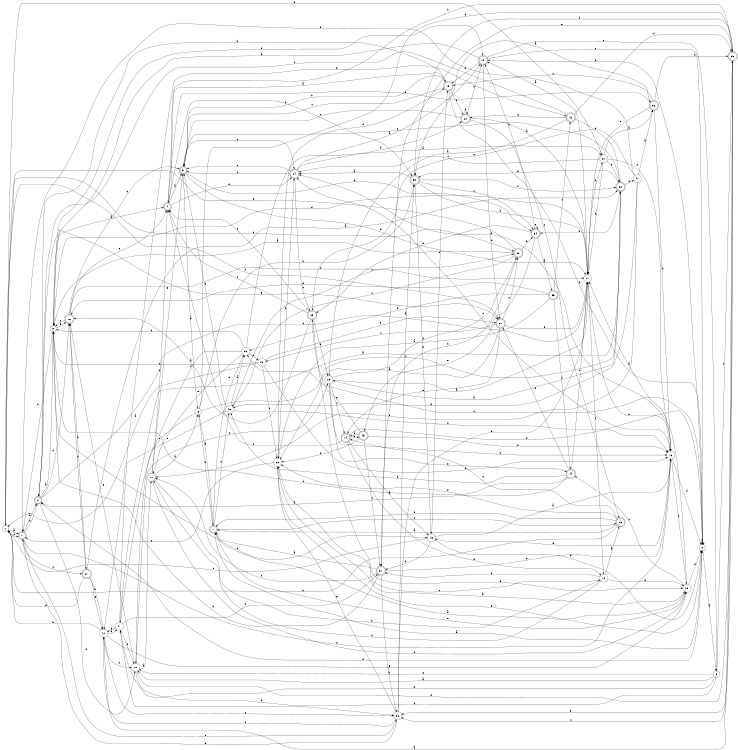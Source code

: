 digraph n39_3 {
__start0 [label="" shape="none"];

rankdir=LR;
size="8,5";

s0 [style="filled", color="black", fillcolor="white" shape="circle", label="0"];
s1 [style="rounded,filled", color="black", fillcolor="white" shape="doublecircle", label="1"];
s2 [style="rounded,filled", color="black", fillcolor="white" shape="doublecircle", label="2"];
s3 [style="filled", color="black", fillcolor="white" shape="circle", label="3"];
s4 [style="rounded,filled", color="black", fillcolor="white" shape="doublecircle", label="4"];
s5 [style="rounded,filled", color="black", fillcolor="white" shape="doublecircle", label="5"];
s6 [style="filled", color="black", fillcolor="white" shape="circle", label="6"];
s7 [style="rounded,filled", color="black", fillcolor="white" shape="doublecircle", label="7"];
s8 [style="filled", color="black", fillcolor="white" shape="circle", label="8"];
s9 [style="filled", color="black", fillcolor="white" shape="circle", label="9"];
s10 [style="filled", color="black", fillcolor="white" shape="circle", label="10"];
s11 [style="filled", color="black", fillcolor="white" shape="circle", label="11"];
s12 [style="filled", color="black", fillcolor="white" shape="circle", label="12"];
s13 [style="rounded,filled", color="black", fillcolor="white" shape="doublecircle", label="13"];
s14 [style="rounded,filled", color="black", fillcolor="white" shape="doublecircle", label="14"];
s15 [style="filled", color="black", fillcolor="white" shape="circle", label="15"];
s16 [style="filled", color="black", fillcolor="white" shape="circle", label="16"];
s17 [style="filled", color="black", fillcolor="white" shape="circle", label="17"];
s18 [style="rounded,filled", color="black", fillcolor="white" shape="doublecircle", label="18"];
s19 [style="rounded,filled", color="black", fillcolor="white" shape="doublecircle", label="19"];
s20 [style="rounded,filled", color="black", fillcolor="white" shape="doublecircle", label="20"];
s21 [style="rounded,filled", color="black", fillcolor="white" shape="doublecircle", label="21"];
s22 [style="filled", color="black", fillcolor="white" shape="circle", label="22"];
s23 [style="filled", color="black", fillcolor="white" shape="circle", label="23"];
s24 [style="rounded,filled", color="black", fillcolor="white" shape="doublecircle", label="24"];
s25 [style="rounded,filled", color="black", fillcolor="white" shape="doublecircle", label="25"];
s26 [style="rounded,filled", color="black", fillcolor="white" shape="doublecircle", label="26"];
s27 [style="rounded,filled", color="black", fillcolor="white" shape="doublecircle", label="27"];
s28 [style="rounded,filled", color="black", fillcolor="white" shape="doublecircle", label="28"];
s29 [style="filled", color="black", fillcolor="white" shape="circle", label="29"];
s30 [style="rounded,filled", color="black", fillcolor="white" shape="doublecircle", label="30"];
s31 [style="rounded,filled", color="black", fillcolor="white" shape="doublecircle", label="31"];
s32 [style="filled", color="black", fillcolor="white" shape="circle", label="32"];
s33 [style="rounded,filled", color="black", fillcolor="white" shape="doublecircle", label="33"];
s34 [style="rounded,filled", color="black", fillcolor="white" shape="doublecircle", label="34"];
s35 [style="rounded,filled", color="black", fillcolor="white" shape="doublecircle", label="35"];
s36 [style="filled", color="black", fillcolor="white" shape="circle", label="36"];
s37 [style="filled", color="black", fillcolor="white" shape="circle", label="37"];
s38 [style="rounded,filled", color="black", fillcolor="white" shape="doublecircle", label="38"];
s39 [style="rounded,filled", color="black", fillcolor="white" shape="doublecircle", label="39"];
s40 [style="filled", color="black", fillcolor="white" shape="circle", label="40"];
s41 [style="filled", color="black", fillcolor="white" shape="circle", label="41"];
s42 [style="rounded,filled", color="black", fillcolor="white" shape="doublecircle", label="42"];
s43 [style="filled", color="black", fillcolor="white" shape="circle", label="43"];
s44 [style="rounded,filled", color="black", fillcolor="white" shape="doublecircle", label="44"];
s45 [style="filled", color="black", fillcolor="white" shape="circle", label="45"];
s46 [style="rounded,filled", color="black", fillcolor="white" shape="doublecircle", label="46"];
s47 [style="filled", color="black", fillcolor="white" shape="circle", label="47"];
s0 -> s1 [label="a"];
s0 -> s21 [label="b"];
s0 -> s30 [label="c"];
s0 -> s1 [label="d"];
s0 -> s37 [label="e"];
s1 -> s2 [label="a"];
s1 -> s2 [label="b"];
s1 -> s27 [label="c"];
s1 -> s16 [label="d"];
s1 -> s32 [label="e"];
s2 -> s3 [label="a"];
s2 -> s10 [label="b"];
s2 -> s26 [label="c"];
s2 -> s17 [label="d"];
s2 -> s21 [label="e"];
s3 -> s4 [label="a"];
s3 -> s1 [label="b"];
s3 -> s15 [label="c"];
s3 -> s26 [label="d"];
s3 -> s18 [label="e"];
s4 -> s5 [label="a"];
s4 -> s39 [label="b"];
s4 -> s33 [label="c"];
s4 -> s24 [label="d"];
s4 -> s38 [label="e"];
s5 -> s6 [label="a"];
s5 -> s19 [label="b"];
s5 -> s24 [label="c"];
s5 -> s34 [label="d"];
s5 -> s17 [label="e"];
s6 -> s7 [label="a"];
s6 -> s33 [label="b"];
s6 -> s28 [label="c"];
s6 -> s39 [label="d"];
s6 -> s41 [label="e"];
s7 -> s8 [label="a"];
s7 -> s45 [label="b"];
s7 -> s13 [label="c"];
s7 -> s36 [label="d"];
s7 -> s6 [label="e"];
s8 -> s9 [label="a"];
s8 -> s18 [label="b"];
s8 -> s36 [label="c"];
s8 -> s2 [label="d"];
s8 -> s8 [label="e"];
s9 -> s10 [label="a"];
s9 -> s41 [label="b"];
s9 -> s41 [label="c"];
s9 -> s39 [label="d"];
s9 -> s10 [label="e"];
s10 -> s11 [label="a"];
s10 -> s32 [label="b"];
s10 -> s29 [label="c"];
s10 -> s39 [label="d"];
s10 -> s26 [label="e"];
s11 -> s6 [label="a"];
s11 -> s12 [label="b"];
s11 -> s4 [label="c"];
s11 -> s23 [label="d"];
s11 -> s5 [label="e"];
s12 -> s13 [label="a"];
s12 -> s31 [label="b"];
s12 -> s22 [label="c"];
s12 -> s11 [label="d"];
s12 -> s23 [label="e"];
s13 -> s7 [label="a"];
s13 -> s0 [label="b"];
s13 -> s14 [label="c"];
s13 -> s7 [label="d"];
s13 -> s22 [label="e"];
s14 -> s15 [label="a"];
s14 -> s46 [label="b"];
s14 -> s4 [label="c"];
s14 -> s8 [label="d"];
s14 -> s12 [label="e"];
s15 -> s16 [label="a"];
s15 -> s31 [label="b"];
s15 -> s0 [label="c"];
s15 -> s8 [label="d"];
s15 -> s19 [label="e"];
s16 -> s17 [label="a"];
s16 -> s23 [label="b"];
s16 -> s24 [label="c"];
s16 -> s8 [label="d"];
s16 -> s15 [label="e"];
s17 -> s18 [label="a"];
s17 -> s16 [label="b"];
s17 -> s12 [label="c"];
s17 -> s3 [label="d"];
s17 -> s37 [label="e"];
s18 -> s3 [label="a"];
s18 -> s19 [label="b"];
s18 -> s8 [label="c"];
s18 -> s21 [label="d"];
s18 -> s9 [label="e"];
s19 -> s4 [label="a"];
s19 -> s2 [label="b"];
s19 -> s5 [label="c"];
s19 -> s8 [label="d"];
s19 -> s20 [label="e"];
s20 -> s17 [label="a"];
s20 -> s18 [label="b"];
s20 -> s13 [label="c"];
s20 -> s20 [label="d"];
s20 -> s5 [label="e"];
s21 -> s22 [label="a"];
s21 -> s30 [label="b"];
s21 -> s43 [label="c"];
s21 -> s17 [label="d"];
s21 -> s14 [label="e"];
s22 -> s23 [label="a"];
s22 -> s24 [label="b"];
s22 -> s1 [label="c"];
s22 -> s19 [label="d"];
s22 -> s8 [label="e"];
s23 -> s7 [label="a"];
s23 -> s24 [label="b"];
s23 -> s44 [label="c"];
s23 -> s8 [label="d"];
s23 -> s7 [label="e"];
s24 -> s18 [label="a"];
s24 -> s25 [label="b"];
s24 -> s5 [label="c"];
s24 -> s20 [label="d"];
s24 -> s5 [label="e"];
s25 -> s26 [label="a"];
s25 -> s29 [label="b"];
s25 -> s4 [label="c"];
s25 -> s4 [label="d"];
s25 -> s23 [label="e"];
s26 -> s27 [label="a"];
s26 -> s5 [label="b"];
s26 -> s3 [label="c"];
s26 -> s17 [label="d"];
s26 -> s4 [label="e"];
s27 -> s28 [label="a"];
s27 -> s40 [label="b"];
s27 -> s26 [label="c"];
s27 -> s0 [label="d"];
s27 -> s40 [label="e"];
s28 -> s29 [label="a"];
s28 -> s34 [label="b"];
s28 -> s5 [label="c"];
s28 -> s33 [label="d"];
s28 -> s47 [label="e"];
s29 -> s17 [label="a"];
s29 -> s16 [label="b"];
s29 -> s14 [label="c"];
s29 -> s30 [label="d"];
s29 -> s44 [label="e"];
s30 -> s3 [label="a"];
s30 -> s31 [label="b"];
s30 -> s45 [label="c"];
s30 -> s34 [label="d"];
s30 -> s0 [label="e"];
s31 -> s7 [label="a"];
s31 -> s32 [label="b"];
s31 -> s11 [label="c"];
s31 -> s3 [label="d"];
s31 -> s16 [label="e"];
s32 -> s33 [label="a"];
s32 -> s1 [label="b"];
s32 -> s40 [label="c"];
s32 -> s17 [label="d"];
s32 -> s22 [label="e"];
s33 -> s24 [label="a"];
s33 -> s17 [label="b"];
s33 -> s34 [label="c"];
s33 -> s28 [label="d"];
s33 -> s15 [label="e"];
s34 -> s35 [label="a"];
s34 -> s18 [label="b"];
s34 -> s34 [label="c"];
s34 -> s25 [label="d"];
s34 -> s46 [label="e"];
s35 -> s22 [label="a"];
s35 -> s36 [label="b"];
s35 -> s42 [label="c"];
s35 -> s44 [label="d"];
s35 -> s26 [label="e"];
s36 -> s37 [label="a"];
s36 -> s43 [label="b"];
s36 -> s3 [label="c"];
s36 -> s10 [label="d"];
s36 -> s11 [label="e"];
s37 -> s38 [label="a"];
s37 -> s17 [label="b"];
s37 -> s24 [label="c"];
s37 -> s16 [label="d"];
s37 -> s28 [label="e"];
s38 -> s33 [label="a"];
s38 -> s39 [label="b"];
s38 -> s19 [label="c"];
s38 -> s16 [label="d"];
s38 -> s17 [label="e"];
s39 -> s40 [label="a"];
s39 -> s32 [label="b"];
s39 -> s32 [label="c"];
s39 -> s33 [label="d"];
s39 -> s31 [label="e"];
s40 -> s41 [label="a"];
s40 -> s0 [label="b"];
s40 -> s32 [label="c"];
s40 -> s10 [label="d"];
s40 -> s23 [label="e"];
s41 -> s28 [label="a"];
s41 -> s31 [label="b"];
s41 -> s40 [label="c"];
s41 -> s10 [label="d"];
s41 -> s42 [label="e"];
s42 -> s29 [label="a"];
s42 -> s28 [label="b"];
s42 -> s2 [label="c"];
s42 -> s39 [label="d"];
s42 -> s20 [label="e"];
s43 -> s0 [label="a"];
s43 -> s21 [label="b"];
s43 -> s3 [label="c"];
s43 -> s16 [label="d"];
s43 -> s22 [label="e"];
s44 -> s2 [label="a"];
s44 -> s45 [label="b"];
s44 -> s3 [label="c"];
s44 -> s21 [label="d"];
s44 -> s17 [label="e"];
s45 -> s36 [label="a"];
s45 -> s16 [label="b"];
s45 -> s30 [label="c"];
s45 -> s5 [label="d"];
s45 -> s40 [label="e"];
s46 -> s14 [label="a"];
s46 -> s16 [label="b"];
s46 -> s31 [label="c"];
s46 -> s22 [label="d"];
s46 -> s25 [label="e"];
s47 -> s38 [label="a"];
s47 -> s1 [label="b"];
s47 -> s25 [label="c"];
s47 -> s45 [label="d"];
s47 -> s11 [label="e"];

}